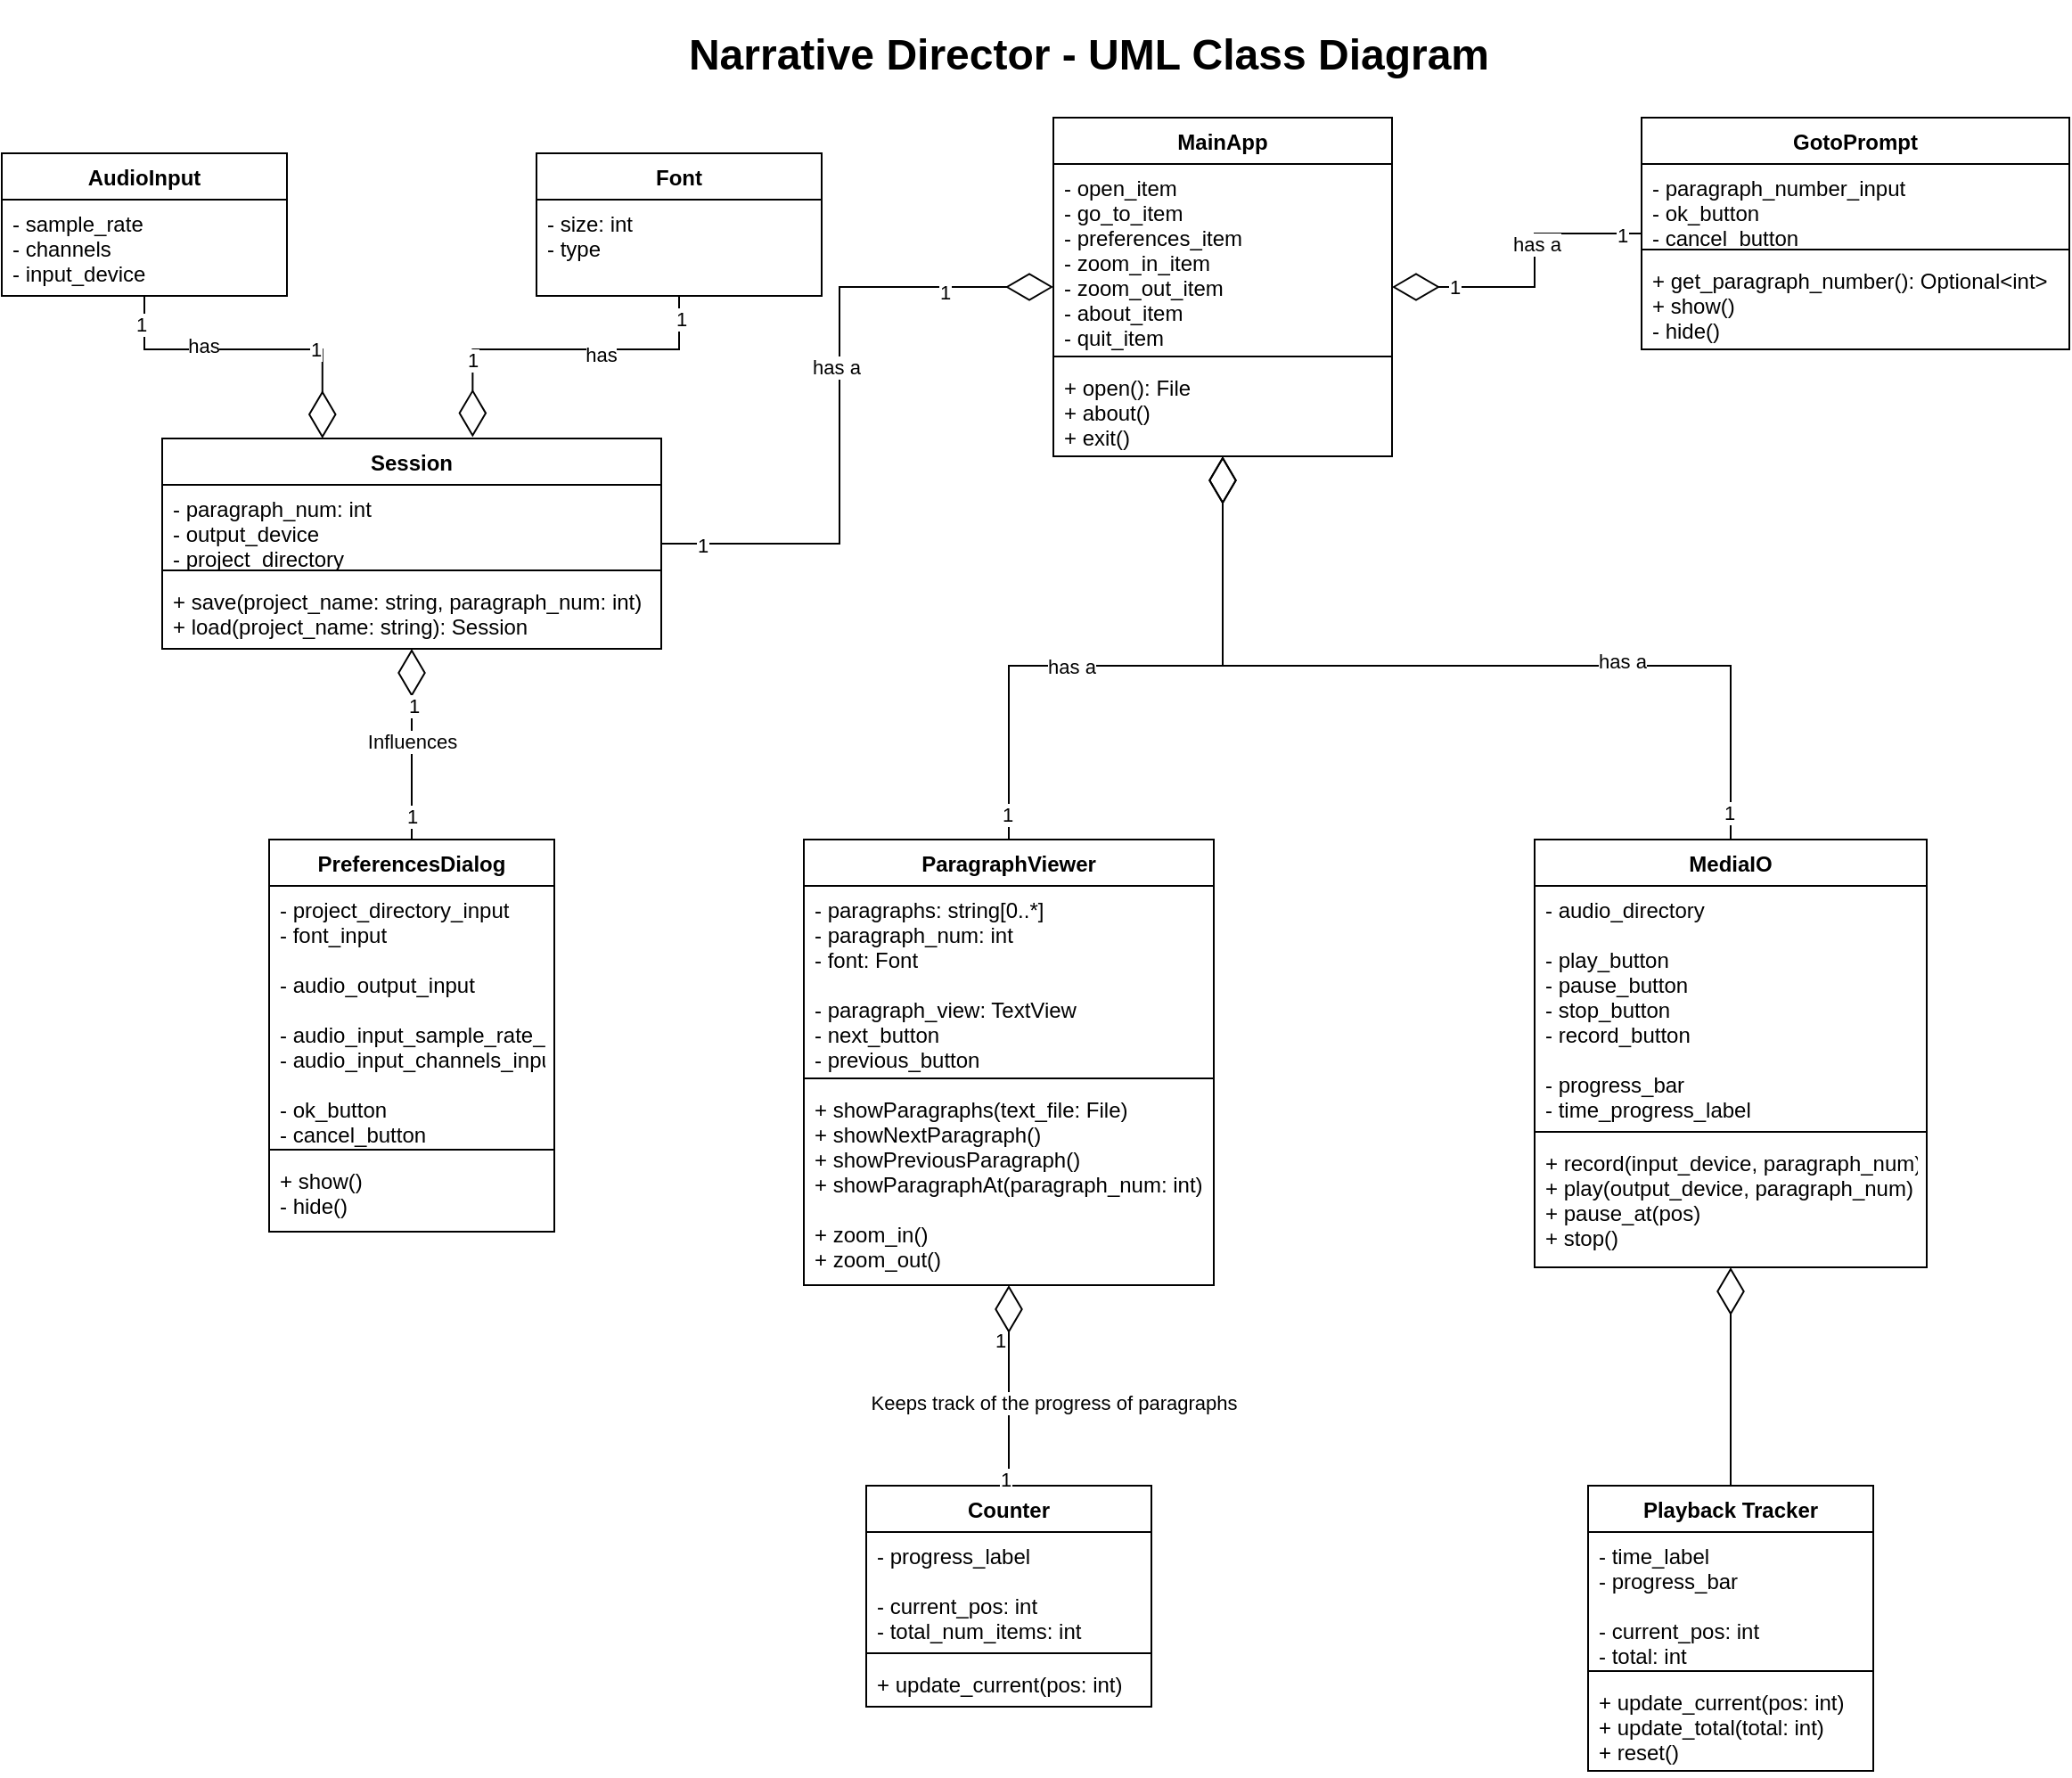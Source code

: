 <mxfile version="19.0.2" type="device"><diagram id="C5RBs43oDa-KdzZeNtuy" name="Page-1"><mxGraphModel dx="1609" dy="1233" grid="1" gridSize="10" guides="1" tooltips="1" connect="1" arrows="1" fold="1" page="1" pageScale="1" pageWidth="827" pageHeight="1169" math="0" shadow="0"><root><mxCell id="WIyWlLk6GJQsqaUBKTNV-0"/><mxCell id="WIyWlLk6GJQsqaUBKTNV-1" parent="WIyWlLk6GJQsqaUBKTNV-0"/><mxCell id="CWmGrvaaXz-5sUjLNDUD-9" style="edgeStyle=orthogonalEdgeStyle;rounded=0;orthogonalLoop=1;jettySize=auto;html=1;endArrow=diamondThin;endFill=0;endSize=24;" parent="WIyWlLk6GJQsqaUBKTNV-1" source="7qF5mrvs6irYJMopvK7C-4" target="CWmGrvaaXz-5sUjLNDUD-0" edge="1"><mxGeometry relative="1" as="geometry"/></mxCell><mxCell id="CWmGrvaaXz-5sUjLNDUD-12" value="1" style="edgeLabel;html=1;align=center;verticalAlign=middle;resizable=0;points=[];" parent="CWmGrvaaXz-5sUjLNDUD-9" vertex="1" connectable="0"><mxGeometry x="-0.915" y="1" relative="1" as="geometry"><mxPoint as="offset"/></mxGeometry></mxCell><mxCell id="CWmGrvaaXz-5sUjLNDUD-14" value="has a" style="edgeLabel;html=1;align=center;verticalAlign=middle;resizable=0;points=[];" parent="CWmGrvaaXz-5sUjLNDUD-9" vertex="1" connectable="0"><mxGeometry x="-0.21" relative="1" as="geometry"><mxPoint as="offset"/></mxGeometry></mxCell><mxCell id="7qF5mrvs6irYJMopvK7C-4" value="ParagraphViewer" style="swimlane;fontStyle=1;align=center;verticalAlign=top;childLayout=stackLayout;horizontal=1;startSize=26;horizontalStack=0;resizeParent=1;resizeParentMax=0;resizeLast=0;collapsible=1;marginBottom=0;" parent="WIyWlLk6GJQsqaUBKTNV-1" vertex="1"><mxGeometry x="90" y="485" width="230" height="250" as="geometry"/></mxCell><mxCell id="7qF5mrvs6irYJMopvK7C-5" value="- paragraphs: string[0..*]&#10;- paragraph_num: int&#10;- font: Font&#10;&#10;- paragraph_view: TextView&#10;- next_button&#10;- previous_button" style="text;strokeColor=none;fillColor=none;align=left;verticalAlign=top;spacingLeft=4;spacingRight=4;overflow=hidden;rotatable=0;points=[[0,0.5],[1,0.5]];portConstraint=eastwest;" parent="7qF5mrvs6irYJMopvK7C-4" vertex="1"><mxGeometry y="26" width="230" height="104" as="geometry"/></mxCell><mxCell id="7qF5mrvs6irYJMopvK7C-6" value="" style="line;strokeWidth=1;fillColor=none;align=left;verticalAlign=middle;spacingTop=-1;spacingLeft=3;spacingRight=3;rotatable=0;labelPosition=right;points=[];portConstraint=eastwest;" parent="7qF5mrvs6irYJMopvK7C-4" vertex="1"><mxGeometry y="130" width="230" height="8" as="geometry"/></mxCell><mxCell id="7qF5mrvs6irYJMopvK7C-7" value="+ showParagraphs(text_file: File)&#10;+ showNextParagraph()&#10;+ showPreviousParagraph()&#10;+ showParagraphAt(paragraph_num: int)&#10;&#10;+ zoom_in()&#10;+ zoom_out()&#10;" style="text;strokeColor=none;fillColor=none;align=left;verticalAlign=top;spacingLeft=4;spacingRight=4;overflow=hidden;rotatable=0;points=[[0,0.5],[1,0.5]];portConstraint=eastwest;" parent="7qF5mrvs6irYJMopvK7C-4" vertex="1"><mxGeometry y="138" width="230" height="112" as="geometry"/></mxCell><mxCell id="CWmGrvaaXz-5sUjLNDUD-4" style="edgeStyle=orthogonalEdgeStyle;rounded=0;orthogonalLoop=1;jettySize=auto;html=1;endArrow=diamondThin;endFill=0;endSize=24;" parent="WIyWlLk6GJQsqaUBKTNV-1" source="7qF5mrvs6irYJMopvK7C-15" target="CWmGrvaaXz-5sUjLNDUD-0" edge="1"><mxGeometry relative="1" as="geometry"/></mxCell><mxCell id="CWmGrvaaXz-5sUjLNDUD-6" value="1" style="edgeLabel;html=1;align=center;verticalAlign=middle;resizable=0;points=[];" parent="CWmGrvaaXz-5sUjLNDUD-4" vertex="1" connectable="0"><mxGeometry x="-0.877" y="-1" relative="1" as="geometry"><mxPoint as="offset"/></mxGeometry></mxCell><mxCell id="CWmGrvaaXz-5sUjLNDUD-7" value="1" style="edgeLabel;html=1;align=center;verticalAlign=middle;resizable=0;points=[];" parent="CWmGrvaaXz-5sUjLNDUD-4" vertex="1" connectable="0"><mxGeometry x="0.665" y="-3" relative="1" as="geometry"><mxPoint as="offset"/></mxGeometry></mxCell><mxCell id="CWmGrvaaXz-5sUjLNDUD-8" value="has a" style="edgeLabel;html=1;align=center;verticalAlign=middle;resizable=0;points=[];" parent="CWmGrvaaXz-5sUjLNDUD-4" vertex="1" connectable="0"><mxGeometry x="0.095" y="2" relative="1" as="geometry"><mxPoint as="offset"/></mxGeometry></mxCell><mxCell id="hqC6DK22-AnRsCOv8kU1-8" style="edgeStyle=orthogonalEdgeStyle;rounded=0;orthogonalLoop=1;jettySize=auto;html=1;endArrow=none;endFill=0;startArrow=diamondThin;startFill=0;endSize=6;startSize=24;" parent="WIyWlLk6GJQsqaUBKTNV-1" source="7qF5mrvs6irYJMopvK7C-15" target="hqC6DK22-AnRsCOv8kU1-4" edge="1"><mxGeometry relative="1" as="geometry"><Array as="points"><mxPoint x="-130" y="410"/><mxPoint x="-130" y="410"/></Array></mxGeometry></mxCell><mxCell id="hqC6DK22-AnRsCOv8kU1-9" value="Influences" style="edgeLabel;html=1;align=center;verticalAlign=middle;resizable=0;points=[];" parent="hqC6DK22-AnRsCOv8kU1-8" vertex="1" connectable="0"><mxGeometry x="-0.234" relative="1" as="geometry"><mxPoint y="11" as="offset"/></mxGeometry></mxCell><mxCell id="hqC6DK22-AnRsCOv8kU1-11" value="1" style="edgeLabel;html=1;align=center;verticalAlign=middle;resizable=0;points=[];" parent="hqC6DK22-AnRsCOv8kU1-8" vertex="1" connectable="0"><mxGeometry x="0.757" relative="1" as="geometry"><mxPoint as="offset"/></mxGeometry></mxCell><mxCell id="hqC6DK22-AnRsCOv8kU1-17" value="1" style="edgeLabel;html=1;align=center;verticalAlign=middle;resizable=0;points=[];" parent="hqC6DK22-AnRsCOv8kU1-8" vertex="1" connectable="0"><mxGeometry x="-0.252" y="1" relative="1" as="geometry"><mxPoint y="-8" as="offset"/></mxGeometry></mxCell><mxCell id="7qF5mrvs6irYJMopvK7C-15" value="Session" style="swimlane;fontStyle=1;align=center;verticalAlign=top;childLayout=stackLayout;horizontal=1;startSize=26;horizontalStack=0;resizeParent=1;resizeParentMax=0;resizeLast=0;collapsible=1;marginBottom=0;" parent="WIyWlLk6GJQsqaUBKTNV-1" vertex="1"><mxGeometry x="-270" y="260" width="280" height="118" as="geometry"/></mxCell><mxCell id="7qF5mrvs6irYJMopvK7C-16" value="- paragraph_num: int&#10;- output_device&#10;- project_directory&#10;" style="text;strokeColor=none;fillColor=none;align=left;verticalAlign=top;spacingLeft=4;spacingRight=4;overflow=hidden;rotatable=0;points=[[0,0.5],[1,0.5]];portConstraint=eastwest;" parent="7qF5mrvs6irYJMopvK7C-15" vertex="1"><mxGeometry y="26" width="280" height="44" as="geometry"/></mxCell><mxCell id="7qF5mrvs6irYJMopvK7C-17" value="" style="line;strokeWidth=1;fillColor=none;align=left;verticalAlign=middle;spacingTop=-1;spacingLeft=3;spacingRight=3;rotatable=0;labelPosition=right;points=[];portConstraint=eastwest;" parent="7qF5mrvs6irYJMopvK7C-15" vertex="1"><mxGeometry y="70" width="280" height="8" as="geometry"/></mxCell><mxCell id="7qF5mrvs6irYJMopvK7C-18" value="+ save(project_name: string, paragraph_num: int)&#10;+ load(project_name: string): Session&#10;" style="text;strokeColor=none;fillColor=none;align=left;verticalAlign=top;spacingLeft=4;spacingRight=4;overflow=hidden;rotatable=0;points=[[0,0.5],[1,0.5]];portConstraint=eastwest;" parent="7qF5mrvs6irYJMopvK7C-15" vertex="1"><mxGeometry y="78" width="280" height="40" as="geometry"/></mxCell><mxCell id="7qF5mrvs6irYJMopvK7C-26" value="Counter" style="swimlane;fontStyle=1;align=center;verticalAlign=top;childLayout=stackLayout;horizontal=1;startSize=26;horizontalStack=0;resizeParent=1;resizeParentMax=0;resizeLast=0;collapsible=1;marginBottom=0;" parent="WIyWlLk6GJQsqaUBKTNV-1" vertex="1"><mxGeometry x="125" y="847.5" width="160" height="124" as="geometry"/></mxCell><mxCell id="7qF5mrvs6irYJMopvK7C-27" value="- progress_label&#10;&#10;- current_pos: int&#10;- total_num_items: int" style="text;strokeColor=none;fillColor=none;align=left;verticalAlign=top;spacingLeft=4;spacingRight=4;overflow=hidden;rotatable=0;points=[[0,0.5],[1,0.5]];portConstraint=eastwest;" parent="7qF5mrvs6irYJMopvK7C-26" vertex="1"><mxGeometry y="26" width="160" height="64" as="geometry"/></mxCell><mxCell id="7qF5mrvs6irYJMopvK7C-28" value="" style="line;strokeWidth=1;fillColor=none;align=left;verticalAlign=middle;spacingTop=-1;spacingLeft=3;spacingRight=3;rotatable=0;labelPosition=right;points=[];portConstraint=eastwest;" parent="7qF5mrvs6irYJMopvK7C-26" vertex="1"><mxGeometry y="90" width="160" height="8" as="geometry"/></mxCell><mxCell id="7qF5mrvs6irYJMopvK7C-29" value="+ update_current(pos: int)" style="text;strokeColor=none;fillColor=none;align=left;verticalAlign=top;spacingLeft=4;spacingRight=4;overflow=hidden;rotatable=0;points=[[0,0.5],[1,0.5]];portConstraint=eastwest;" parent="7qF5mrvs6irYJMopvK7C-26" vertex="1"><mxGeometry y="98" width="160" height="26" as="geometry"/></mxCell><mxCell id="7qF5mrvs6irYJMopvK7C-30" style="edgeStyle=orthogonalEdgeStyle;rounded=0;orthogonalLoop=1;jettySize=auto;html=1;endArrow=diamondThin;endFill=0;endSize=24;exitX=0.5;exitY=0;exitDx=0;exitDy=0;" parent="WIyWlLk6GJQsqaUBKTNV-1" source="7qF5mrvs6irYJMopvK7C-26" target="7qF5mrvs6irYJMopvK7C-4" edge="1"><mxGeometry relative="1" as="geometry"/></mxCell><mxCell id="7qF5mrvs6irYJMopvK7C-31" value="1" style="edgeLabel;html=1;align=center;verticalAlign=middle;resizable=0;points=[];" parent="7qF5mrvs6irYJMopvK7C-30" vertex="1" connectable="0"><mxGeometry x="-0.936" y="2" relative="1" as="geometry"><mxPoint as="offset"/></mxGeometry></mxCell><mxCell id="7qF5mrvs6irYJMopvK7C-32" value="1" style="edgeLabel;html=1;align=center;verticalAlign=middle;resizable=0;points=[];" parent="7qF5mrvs6irYJMopvK7C-30" vertex="1" connectable="0"><mxGeometry x="0.791" relative="1" as="geometry"><mxPoint x="-5" y="19" as="offset"/></mxGeometry></mxCell><mxCell id="7qF5mrvs6irYJMopvK7C-33" value="Keeps track of the progress of paragraphs" style="edgeLabel;html=1;align=center;verticalAlign=middle;resizable=0;points=[];" parent="7qF5mrvs6irYJMopvK7C-30" vertex="1" connectable="0"><mxGeometry x="-0.176" y="-1" relative="1" as="geometry"><mxPoint x="24" as="offset"/></mxGeometry></mxCell><mxCell id="uqKv1nTXKA7kdlYmjU6h-12" style="edgeStyle=orthogonalEdgeStyle;rounded=0;orthogonalLoop=1;jettySize=auto;html=1;endArrow=diamondThin;endFill=0;endSize=24;entryX=0.321;entryY=0;entryDx=0;entryDy=0;entryPerimeter=0;" parent="WIyWlLk6GJQsqaUBKTNV-1" source="uqKv1nTXKA7kdlYmjU6h-4" target="7qF5mrvs6irYJMopvK7C-15" edge="1"><mxGeometry relative="1" as="geometry"/></mxCell><mxCell id="uqKv1nTXKA7kdlYmjU6h-13" value="1" style="edgeLabel;html=1;align=center;verticalAlign=middle;resizable=0;points=[];" parent="uqKv1nTXKA7kdlYmjU6h-12" vertex="1" connectable="0"><mxGeometry x="-0.824" y="-2" relative="1" as="geometry"><mxPoint as="offset"/></mxGeometry></mxCell><mxCell id="uqKv1nTXKA7kdlYmjU6h-14" value="1" style="edgeLabel;html=1;align=center;verticalAlign=middle;resizable=0;points=[];" parent="uqKv1nTXKA7kdlYmjU6h-12" vertex="1" connectable="0"><mxGeometry x="0.397" relative="1" as="geometry"><mxPoint as="offset"/></mxGeometry></mxCell><mxCell id="uqKv1nTXKA7kdlYmjU6h-15" value="has" style="edgeLabel;html=1;align=center;verticalAlign=middle;resizable=0;points=[];" parent="uqKv1nTXKA7kdlYmjU6h-12" vertex="1" connectable="0"><mxGeometry x="-0.301" y="2" relative="1" as="geometry"><mxPoint as="offset"/></mxGeometry></mxCell><mxCell id="uqKv1nTXKA7kdlYmjU6h-4" value="AudioInput" style="swimlane;fontStyle=1;align=center;verticalAlign=top;childLayout=stackLayout;horizontal=1;startSize=26;horizontalStack=0;resizeParent=1;resizeParentMax=0;resizeLast=0;collapsible=1;marginBottom=0;" parent="WIyWlLk6GJQsqaUBKTNV-1" vertex="1"><mxGeometry x="-360" y="100" width="160" height="80" as="geometry"/></mxCell><mxCell id="uqKv1nTXKA7kdlYmjU6h-5" value="- sample_rate&#10;- channels&#10;- input_device" style="text;strokeColor=none;fillColor=none;align=left;verticalAlign=top;spacingLeft=4;spacingRight=4;overflow=hidden;rotatable=0;points=[[0,0.5],[1,0.5]];portConstraint=eastwest;" parent="uqKv1nTXKA7kdlYmjU6h-4" vertex="1"><mxGeometry y="26" width="160" height="54" as="geometry"/></mxCell><mxCell id="uqKv1nTXKA7kdlYmjU6h-28" style="edgeStyle=orthogonalEdgeStyle;rounded=0;orthogonalLoop=1;jettySize=auto;html=1;entryX=0.622;entryY=-0.006;entryDx=0;entryDy=0;entryPerimeter=0;endArrow=diamondThin;endFill=0;endSize=24;" parent="WIyWlLk6GJQsqaUBKTNV-1" source="uqKv1nTXKA7kdlYmjU6h-24" target="7qF5mrvs6irYJMopvK7C-15" edge="1"><mxGeometry relative="1" as="geometry"/></mxCell><mxCell id="uqKv1nTXKA7kdlYmjU6h-29" value="has" style="edgeLabel;html=1;align=center;verticalAlign=middle;resizable=0;points=[];" parent="uqKv1nTXKA7kdlYmjU6h-28" vertex="1" connectable="0"><mxGeometry x="-0.226" y="3" relative="1" as="geometry"><mxPoint x="1" as="offset"/></mxGeometry></mxCell><mxCell id="uqKv1nTXKA7kdlYmjU6h-30" value="1" style="edgeLabel;html=1;align=center;verticalAlign=middle;resizable=0;points=[];" parent="uqKv1nTXKA7kdlYmjU6h-28" vertex="1" connectable="0"><mxGeometry x="0.558" relative="1" as="geometry"><mxPoint as="offset"/></mxGeometry></mxCell><mxCell id="uqKv1nTXKA7kdlYmjU6h-31" value="1" style="edgeLabel;html=1;align=center;verticalAlign=middle;resizable=0;points=[];" parent="uqKv1nTXKA7kdlYmjU6h-28" vertex="1" connectable="0"><mxGeometry x="-0.874" y="1" relative="1" as="geometry"><mxPoint as="offset"/></mxGeometry></mxCell><mxCell id="uqKv1nTXKA7kdlYmjU6h-24" value="Font" style="swimlane;fontStyle=1;align=center;verticalAlign=top;childLayout=stackLayout;horizontal=1;startSize=26;horizontalStack=0;resizeParent=1;resizeParentMax=0;resizeLast=0;collapsible=1;marginBottom=0;" parent="WIyWlLk6GJQsqaUBKTNV-1" vertex="1"><mxGeometry x="-60" y="100" width="160" height="80" as="geometry"/></mxCell><mxCell id="uqKv1nTXKA7kdlYmjU6h-25" value="- size: int&#10;- type" style="text;strokeColor=none;fillColor=none;align=left;verticalAlign=top;spacingLeft=4;spacingRight=4;overflow=hidden;rotatable=0;points=[[0,0.5],[1,0.5]];portConstraint=eastwest;" parent="uqKv1nTXKA7kdlYmjU6h-24" vertex="1"><mxGeometry y="26" width="160" height="54" as="geometry"/></mxCell><mxCell id="CWmGrvaaXz-5sUjLNDUD-0" value="MainApp" style="swimlane;fontStyle=1;align=center;verticalAlign=top;childLayout=stackLayout;horizontal=1;startSize=26;horizontalStack=0;resizeParent=1;resizeParentMax=0;resizeLast=0;collapsible=1;marginBottom=0;" parent="WIyWlLk6GJQsqaUBKTNV-1" vertex="1"><mxGeometry x="230" y="80" width="190" height="190" as="geometry"/></mxCell><mxCell id="CWmGrvaaXz-5sUjLNDUD-1" value="- open_item&#10;- go_to_item&#10;- preferences_item&#10;- zoom_in_item&#10;- zoom_out_item&#10;- about_item&#10;- quit_item" style="text;strokeColor=none;fillColor=none;align=left;verticalAlign=top;spacingLeft=4;spacingRight=4;overflow=hidden;rotatable=0;points=[[0,0.5],[1,0.5]];portConstraint=eastwest;" parent="CWmGrvaaXz-5sUjLNDUD-0" vertex="1"><mxGeometry y="26" width="190" height="104" as="geometry"/></mxCell><mxCell id="CWmGrvaaXz-5sUjLNDUD-2" value="" style="line;strokeWidth=1;fillColor=none;align=left;verticalAlign=middle;spacingTop=-1;spacingLeft=3;spacingRight=3;rotatable=0;labelPosition=right;points=[];portConstraint=eastwest;" parent="CWmGrvaaXz-5sUjLNDUD-0" vertex="1"><mxGeometry y="130" width="190" height="8" as="geometry"/></mxCell><mxCell id="CWmGrvaaXz-5sUjLNDUD-3" value="+ open(): File&#10;+ about()&#10;+ exit()" style="text;strokeColor=none;fillColor=none;align=left;verticalAlign=top;spacingLeft=4;spacingRight=4;overflow=hidden;rotatable=0;points=[[0,0.5],[1,0.5]];portConstraint=eastwest;" parent="CWmGrvaaXz-5sUjLNDUD-0" vertex="1"><mxGeometry y="138" width="190" height="52" as="geometry"/></mxCell><mxCell id="CWmGrvaaXz-5sUjLNDUD-16" value="&lt;h1&gt;Narrative Director - UML Class Diagram&lt;br&gt;&lt;/h1&gt;" style="text;html=1;strokeColor=none;fillColor=none;align=center;verticalAlign=middle;whiteSpace=wrap;rounded=0;" parent="WIyWlLk6GJQsqaUBKTNV-1" vertex="1"><mxGeometry x="20" y="30" width="460" height="30" as="geometry"/></mxCell><mxCell id="X5sajKfbFdd7pzfeBl9J-4" style="edgeStyle=orthogonalEdgeStyle;rounded=0;orthogonalLoop=1;jettySize=auto;html=1;endArrow=diamondThin;endFill=0;endSize=24;entryX=0.5;entryY=1;entryDx=0;entryDy=0;exitX=0.5;exitY=0;exitDx=0;exitDy=0;" parent="WIyWlLk6GJQsqaUBKTNV-1" source="X5sajKfbFdd7pzfeBl9J-0" target="CWmGrvaaXz-5sUjLNDUD-0" edge="1"><mxGeometry relative="1" as="geometry"><mxPoint x="430" y="380" as="targetPoint"/></mxGeometry></mxCell><mxCell id="X5sajKfbFdd7pzfeBl9J-5" value="1" style="edgeLabel;html=1;align=center;verticalAlign=middle;resizable=0;points=[];" parent="X5sajKfbFdd7pzfeBl9J-4" vertex="1" connectable="0"><mxGeometry x="-0.941" y="1" relative="1" as="geometry"><mxPoint as="offset"/></mxGeometry></mxCell><mxCell id="X5sajKfbFdd7pzfeBl9J-6" value="has a" style="edgeLabel;html=1;align=center;verticalAlign=middle;resizable=0;points=[];" parent="X5sajKfbFdd7pzfeBl9J-4" vertex="1" connectable="0"><mxGeometry x="-0.365" y="-3" relative="1" as="geometry"><mxPoint as="offset"/></mxGeometry></mxCell><mxCell id="X5sajKfbFdd7pzfeBl9J-0" value="MediaIO" style="swimlane;fontStyle=1;align=center;verticalAlign=top;childLayout=stackLayout;horizontal=1;startSize=26;horizontalStack=0;resizeParent=1;resizeParentMax=0;resizeLast=0;collapsible=1;marginBottom=0;" parent="WIyWlLk6GJQsqaUBKTNV-1" vertex="1"><mxGeometry x="500" y="485" width="220" height="240" as="geometry"/></mxCell><mxCell id="X5sajKfbFdd7pzfeBl9J-1" value="- audio_directory&#10;&#10;- play_button&#10;- pause_button&#10;- stop_button&#10;- record_button&#10;&#10;- progress_bar&#10;- time_progress_label&#10;" style="text;strokeColor=none;fillColor=none;align=left;verticalAlign=top;spacingLeft=4;spacingRight=4;overflow=hidden;rotatable=0;points=[[0,0.5],[1,0.5]];portConstraint=eastwest;" parent="X5sajKfbFdd7pzfeBl9J-0" vertex="1"><mxGeometry y="26" width="220" height="134" as="geometry"/></mxCell><mxCell id="X5sajKfbFdd7pzfeBl9J-2" value="" style="line;strokeWidth=1;fillColor=none;align=left;verticalAlign=middle;spacingTop=-1;spacingLeft=3;spacingRight=3;rotatable=0;labelPosition=right;points=[];portConstraint=eastwest;" parent="X5sajKfbFdd7pzfeBl9J-0" vertex="1"><mxGeometry y="160" width="220" height="8" as="geometry"/></mxCell><mxCell id="X5sajKfbFdd7pzfeBl9J-3" value="+ record(input_device, paragraph_num)&#10;+ play(output_device, paragraph_num)&#10;+ pause_at(pos)&#10;+ stop()&#10;" style="text;strokeColor=none;fillColor=none;align=left;verticalAlign=top;spacingLeft=4;spacingRight=4;overflow=hidden;rotatable=0;points=[[0,0.5],[1,0.5]];portConstraint=eastwest;" parent="X5sajKfbFdd7pzfeBl9J-0" vertex="1"><mxGeometry y="168" width="220" height="72" as="geometry"/></mxCell><mxCell id="VSH80lzQ6H8g-4Em9pre-4" style="edgeStyle=orthogonalEdgeStyle;rounded=0;orthogonalLoop=1;jettySize=auto;html=1;entryX=0.5;entryY=1;entryDx=0;entryDy=0;endArrow=diamondThin;endFill=0;endSize=24;" parent="WIyWlLk6GJQsqaUBKTNV-1" source="VSH80lzQ6H8g-4Em9pre-0" target="X5sajKfbFdd7pzfeBl9J-0" edge="1"><mxGeometry relative="1" as="geometry"/></mxCell><mxCell id="VSH80lzQ6H8g-4Em9pre-0" value="Playback Tracker" style="swimlane;fontStyle=1;align=center;verticalAlign=top;childLayout=stackLayout;horizontal=1;startSize=26;horizontalStack=0;resizeParent=1;resizeParentMax=0;resizeLast=0;collapsible=1;marginBottom=0;" parent="WIyWlLk6GJQsqaUBKTNV-1" vertex="1"><mxGeometry x="530" y="847.5" width="160" height="160" as="geometry"/></mxCell><mxCell id="VSH80lzQ6H8g-4Em9pre-1" value="- time_label&#10;- progress_bar&#10;&#10;- current_pos: int&#10;- total: int&#10;" style="text;strokeColor=none;fillColor=none;align=left;verticalAlign=top;spacingLeft=4;spacingRight=4;overflow=hidden;rotatable=0;points=[[0,0.5],[1,0.5]];portConstraint=eastwest;" parent="VSH80lzQ6H8g-4Em9pre-0" vertex="1"><mxGeometry y="26" width="160" height="74" as="geometry"/></mxCell><mxCell id="VSH80lzQ6H8g-4Em9pre-2" value="" style="line;strokeWidth=1;fillColor=none;align=left;verticalAlign=middle;spacingTop=-1;spacingLeft=3;spacingRight=3;rotatable=0;labelPosition=right;points=[];portConstraint=eastwest;" parent="VSH80lzQ6H8g-4Em9pre-0" vertex="1"><mxGeometry y="100" width="160" height="8" as="geometry"/></mxCell><mxCell id="VSH80lzQ6H8g-4Em9pre-3" value="+ update_current(pos: int)&#10;+ update_total(total: int)&#10;+ reset()&#10;" style="text;strokeColor=none;fillColor=none;align=left;verticalAlign=top;spacingLeft=4;spacingRight=4;overflow=hidden;rotatable=0;points=[[0,0.5],[1,0.5]];portConstraint=eastwest;" parent="VSH80lzQ6H8g-4Em9pre-0" vertex="1"><mxGeometry y="108" width="160" height="52" as="geometry"/></mxCell><mxCell id="hqC6DK22-AnRsCOv8kU1-12" style="edgeStyle=orthogonalEdgeStyle;rounded=0;orthogonalLoop=1;jettySize=auto;html=1;startArrow=none;startFill=0;endArrow=diamondThin;endFill=0;startSize=6;endSize=24;" parent="WIyWlLk6GJQsqaUBKTNV-1" source="hqC6DK22-AnRsCOv8kU1-0" target="CWmGrvaaXz-5sUjLNDUD-0" edge="1"><mxGeometry relative="1" as="geometry"/></mxCell><mxCell id="hqC6DK22-AnRsCOv8kU1-13" value="1" style="edgeLabel;html=1;align=center;verticalAlign=middle;resizable=0;points=[];" parent="hqC6DK22-AnRsCOv8kU1-12" vertex="1" connectable="0"><mxGeometry x="-0.863" y="1" relative="1" as="geometry"><mxPoint as="offset"/></mxGeometry></mxCell><mxCell id="hqC6DK22-AnRsCOv8kU1-14" value="1" style="edgeLabel;html=1;align=center;verticalAlign=middle;resizable=0;points=[];" parent="hqC6DK22-AnRsCOv8kU1-12" vertex="1" connectable="0"><mxGeometry x="0.484" relative="1" as="geometry"><mxPoint x="-9" as="offset"/></mxGeometry></mxCell><mxCell id="hqC6DK22-AnRsCOv8kU1-15" value="has a" style="edgeLabel;html=1;align=center;verticalAlign=middle;resizable=0;points=[];" parent="hqC6DK22-AnRsCOv8kU1-12" vertex="1" connectable="0"><mxGeometry x="-0.232" y="1" relative="1" as="geometry"><mxPoint as="offset"/></mxGeometry></mxCell><mxCell id="hqC6DK22-AnRsCOv8kU1-0" value="GotoPrompt" style="swimlane;fontStyle=1;align=center;verticalAlign=top;childLayout=stackLayout;horizontal=1;startSize=26;horizontalStack=0;resizeParent=1;resizeParentMax=0;resizeLast=0;collapsible=1;marginBottom=0;" parent="WIyWlLk6GJQsqaUBKTNV-1" vertex="1"><mxGeometry x="560" y="80" width="240" height="130" as="geometry"/></mxCell><mxCell id="hqC6DK22-AnRsCOv8kU1-1" value="- paragraph_number_input&#10;- ok_button&#10;- cancel_button" style="text;strokeColor=none;fillColor=none;align=left;verticalAlign=top;spacingLeft=4;spacingRight=4;overflow=hidden;rotatable=0;points=[[0,0.5],[1,0.5]];portConstraint=eastwest;" parent="hqC6DK22-AnRsCOv8kU1-0" vertex="1"><mxGeometry y="26" width="240" height="44" as="geometry"/></mxCell><mxCell id="hqC6DK22-AnRsCOv8kU1-2" value="" style="line;strokeWidth=1;fillColor=none;align=left;verticalAlign=middle;spacingTop=-1;spacingLeft=3;spacingRight=3;rotatable=0;labelPosition=right;points=[];portConstraint=eastwest;" parent="hqC6DK22-AnRsCOv8kU1-0" vertex="1"><mxGeometry y="70" width="240" height="8" as="geometry"/></mxCell><mxCell id="hqC6DK22-AnRsCOv8kU1-3" value="+ get_paragraph_number(): Optional&lt;int&gt;&#10;+ show()&#10;- hide()" style="text;strokeColor=none;fillColor=none;align=left;verticalAlign=top;spacingLeft=4;spacingRight=4;overflow=hidden;rotatable=0;points=[[0,0.5],[1,0.5]];portConstraint=eastwest;" parent="hqC6DK22-AnRsCOv8kU1-0" vertex="1"><mxGeometry y="78" width="240" height="52" as="geometry"/></mxCell><mxCell id="hqC6DK22-AnRsCOv8kU1-4" value="PreferencesDialog" style="swimlane;fontStyle=1;align=center;verticalAlign=top;childLayout=stackLayout;horizontal=1;startSize=26;horizontalStack=0;resizeParent=1;resizeParentMax=0;resizeLast=0;collapsible=1;marginBottom=0;" parent="WIyWlLk6GJQsqaUBKTNV-1" vertex="1"><mxGeometry x="-210" y="485" width="160" height="220" as="geometry"/></mxCell><mxCell id="hqC6DK22-AnRsCOv8kU1-5" value="- project_directory_input&#10;- font_input&#10;&#10;- audio_output_input&#10;&#10;- audio_input_sample_rate_input&#10;- audio_input_channels_input&#10;&#10;- ok_button&#10;- cancel_button" style="text;strokeColor=none;fillColor=none;align=left;verticalAlign=top;spacingLeft=4;spacingRight=4;overflow=hidden;rotatable=0;points=[[0,0.5],[1,0.5]];portConstraint=eastwest;" parent="hqC6DK22-AnRsCOv8kU1-4" vertex="1"><mxGeometry y="26" width="160" height="144" as="geometry"/></mxCell><mxCell id="hqC6DK22-AnRsCOv8kU1-6" value="" style="line;strokeWidth=1;fillColor=none;align=left;verticalAlign=middle;spacingTop=-1;spacingLeft=3;spacingRight=3;rotatable=0;labelPosition=right;points=[];portConstraint=eastwest;" parent="hqC6DK22-AnRsCOv8kU1-4" vertex="1"><mxGeometry y="170" width="160" height="8" as="geometry"/></mxCell><mxCell id="hqC6DK22-AnRsCOv8kU1-7" value="+ show()&#10;- hide()" style="text;strokeColor=none;fillColor=none;align=left;verticalAlign=top;spacingLeft=4;spacingRight=4;overflow=hidden;rotatable=0;points=[[0,0.5],[1,0.5]];portConstraint=eastwest;" parent="hqC6DK22-AnRsCOv8kU1-4" vertex="1"><mxGeometry y="178" width="160" height="42" as="geometry"/></mxCell></root></mxGraphModel></diagram></mxfile>